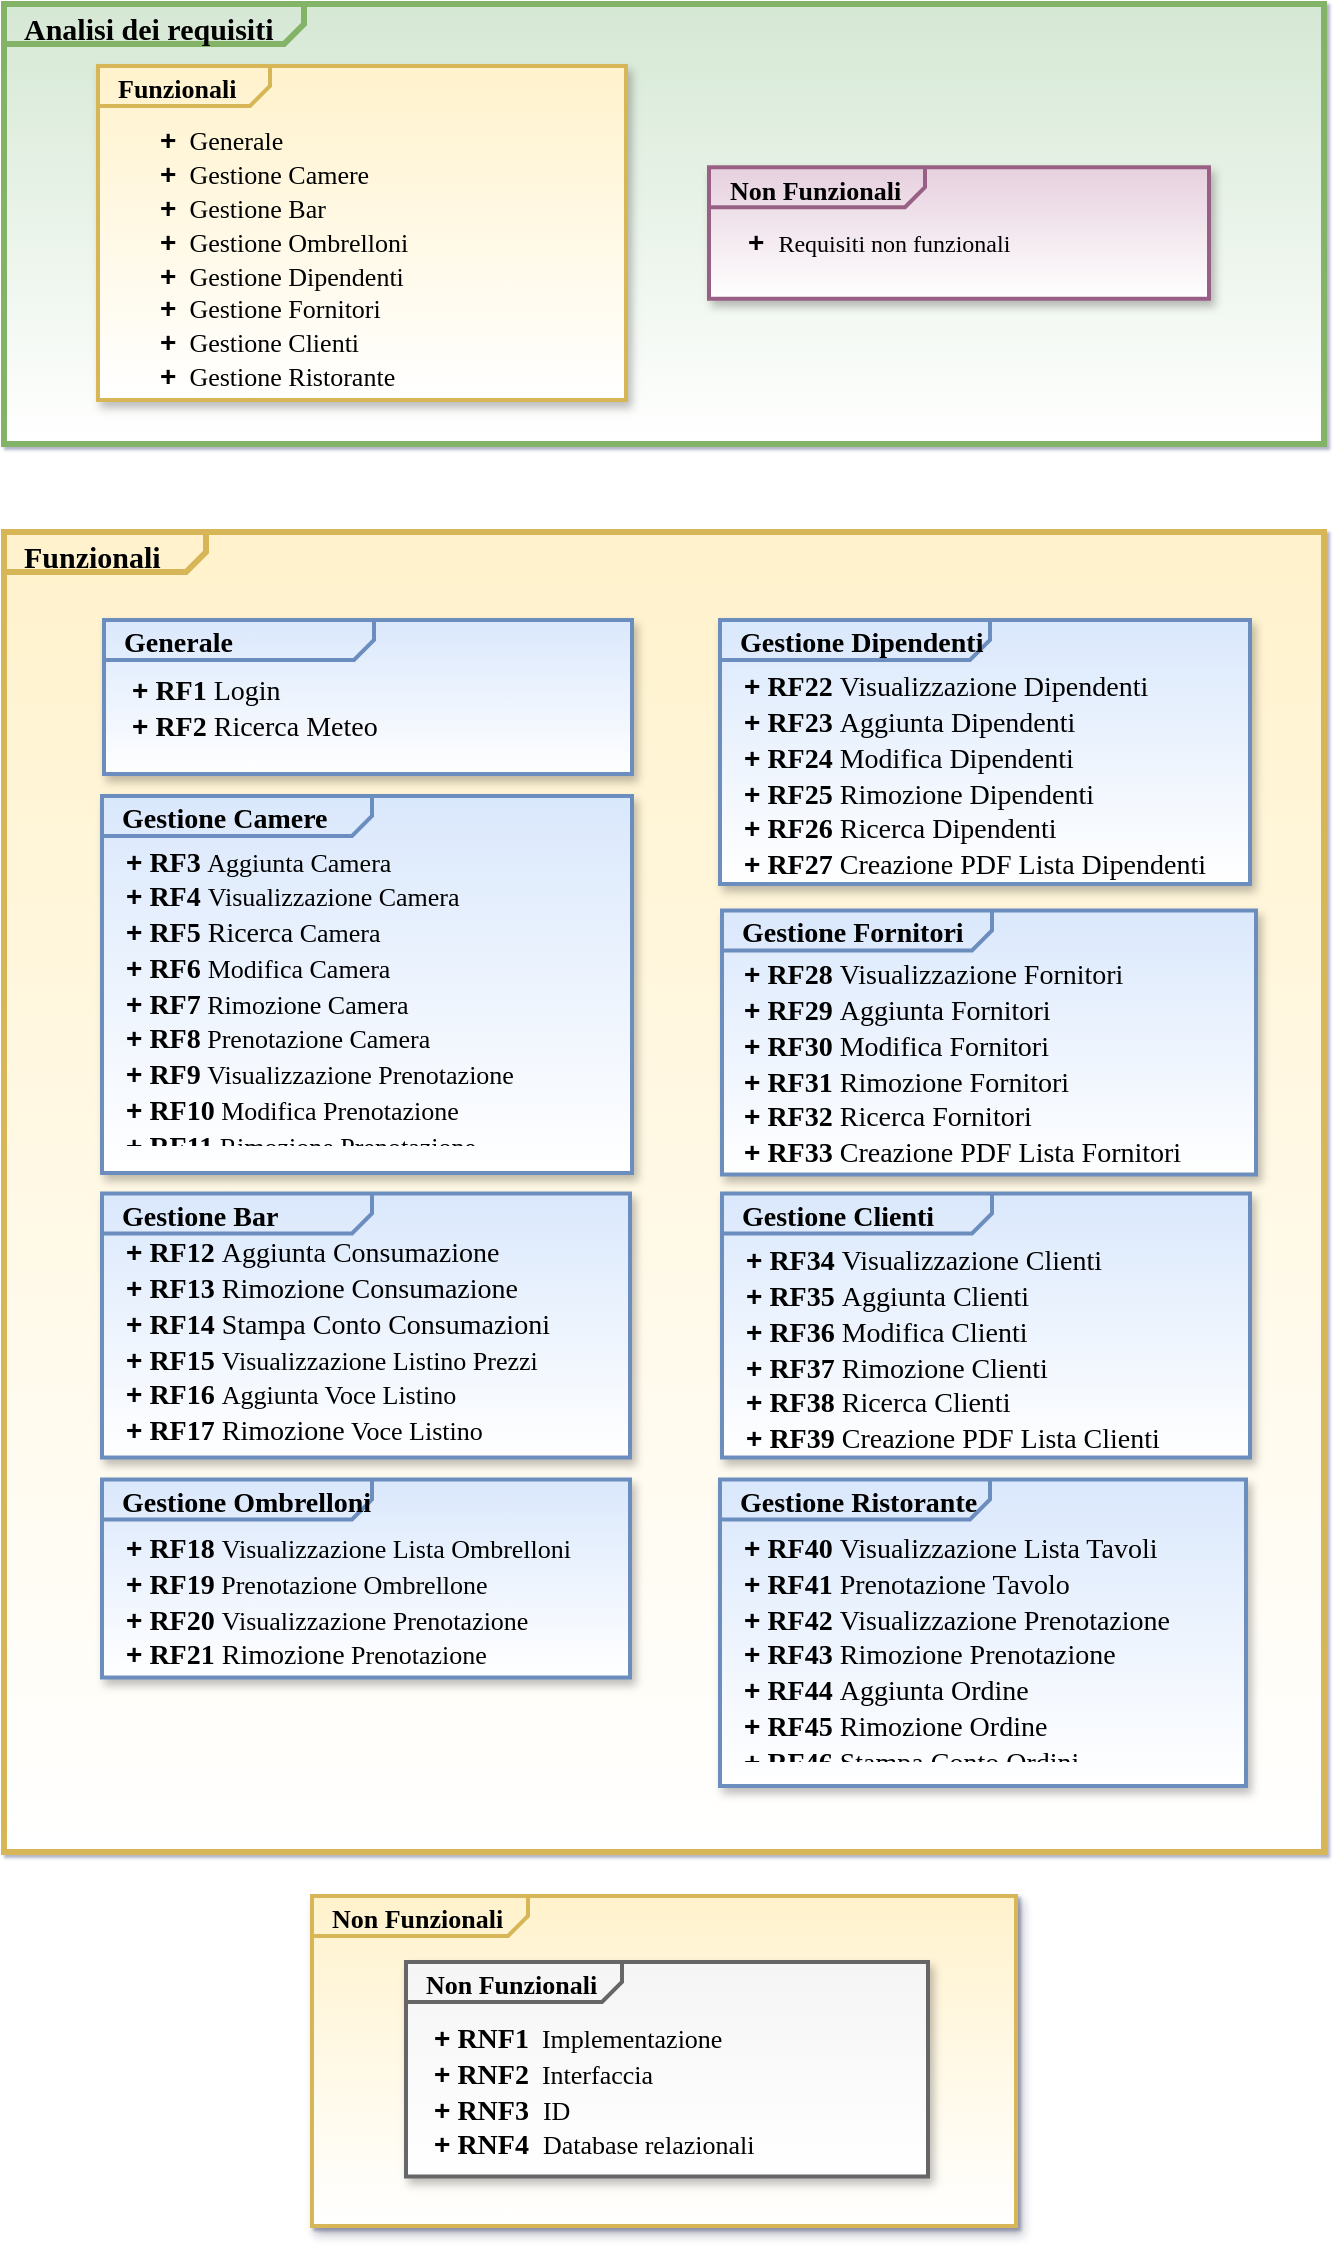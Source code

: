 <mxfile version="14.8.6" type="github">
  <diagram id="C5RBs43oDa-KdzZeNtuy" name="Page-1">
    <mxGraphModel dx="1124" dy="547" grid="1" gridSize="11" guides="1" tooltips="1" connect="1" arrows="1" fold="1" page="1" pageScale="1" pageWidth="827" pageHeight="1169" background="none" math="0" shadow="1">
      <root>
        <mxCell id="WIyWlLk6GJQsqaUBKTNV-0" />
        <mxCell id="WIyWlLk6GJQsqaUBKTNV-1" parent="WIyWlLk6GJQsqaUBKTNV-0" />
        <mxCell id="D3HDeSOzt5VXVgKv0Lmd-0" value="&lt;p style=&quot;margin: 0px ; margin-top: 4px ; margin-left: 10px ; text-align: left&quot;&gt;&lt;b&gt;&lt;font style=&quot;font-size: 15px&quot; face=&quot;Times New Roman&quot;&gt;Funzionali&lt;/font&gt;&lt;/b&gt;&lt;/p&gt;" style="html=1;shape=mxgraph.sysml.package;align=left;spacingLeft=5;verticalAlign=top;spacingTop=0;labelX=101;html=1;overflow=fill;strokeColor=#d6b656;fillColor=#fff2cc;strokeWidth=3;noLabel=0;autosize=0;gradientColor=#FFFFFF;" parent="WIyWlLk6GJQsqaUBKTNV-1" vertex="1">
          <mxGeometry x="44" y="308" width="660" height="660" as="geometry" />
        </mxCell>
        <mxCell id="D3HDeSOzt5VXVgKv0Lmd-4" value="&lt;p style=&quot;margin: 0px ; margin-top: 4px ; margin-left: 10px ; text-align: left&quot;&gt;&lt;b&gt;&lt;font face=&quot;Times New Roman&quot; style=&quot;font-size: 15px&quot;&gt;Analisi dei requisiti&lt;/font&gt;&lt;/b&gt;&lt;/p&gt;" style="html=1;shape=mxgraph.sysml.package;align=left;spacingLeft=5;verticalAlign=top;spacingTop=-3;labelX=150;html=1;overflow=fill;strokeColor=#82b366;strokeWidth=3;fillColor=#d5e8d4;gradientColor=#FFFFFF;" parent="WIyWlLk6GJQsqaUBKTNV-1" vertex="1">
          <mxGeometry x="44" y="44" width="660" height="220" as="geometry" />
        </mxCell>
        <mxCell id="D3HDeSOzt5VXVgKv0Lmd-6" value="&lt;p style=&quot;margin: 0px ; margin-top: 4px ; margin-left: 10px ; text-align: left&quot;&gt;&lt;b&gt;&lt;font style=&quot;font-size: 13px&quot; face=&quot;Times New Roman&quot;&gt;Non Funzionali&lt;/font&gt;&lt;/b&gt;&lt;/p&gt;" style="html=1;shape=mxgraph.sysml.package;align=left;spacingLeft=5;verticalAlign=top;spacingTop=-3;labelX=108;html=1;overflow=fill;strokeColor=#996185;strokeWidth=2;fontSize=12;fillColor=#e6d0de;shadow=1;gradientColor=#FFFFFF;" parent="WIyWlLk6GJQsqaUBKTNV-1" vertex="1">
          <mxGeometry x="396.5" y="125.63" width="250" height="65.75" as="geometry" />
        </mxCell>
        <mxCell id="D3HDeSOzt5VXVgKv0Lmd-5" value="&lt;p style=&quot;margin: 0px ; margin-top: 4px ; margin-left: 10px ; text-align: left&quot;&gt;&lt;b&gt;&lt;font face=&quot;Times New Roman&quot; style=&quot;font-size: 13px&quot;&gt;Funzionali&lt;/font&gt;&lt;/b&gt;&lt;/p&gt;" style="html=1;shape=mxgraph.sysml.package;align=left;spacingLeft=5;verticalAlign=top;spacingTop=-3;labelX=86;html=1;overflow=fill;fontSize=12;strokeColor=#d6b656;fillColor=#fff2cc;strokeWidth=2;shadow=1;gradientColor=#FFFFFF;" parent="WIyWlLk6GJQsqaUBKTNV-1" vertex="1">
          <mxGeometry x="91" y="75" width="264" height="167" as="geometry" />
        </mxCell>
        <mxCell id="Pwwx5OgXnvk-JeBYDkTg-12" value="&lt;font style=&quot;font-size: 14px&quot;&gt;&lt;font&gt;&lt;b&gt;&lt;font style=&quot;font-size: 14px&quot;&gt;+&lt;/font&gt;&lt;font face=&quot;Times New Roman&quot; style=&quot;font-size: 13px&quot;&gt;&amp;nbsp;&amp;nbsp;&lt;/font&gt;&lt;/b&gt;&lt;/font&gt;&lt;span style=&quot;font-size: 13px ; font-family: &amp;#34;times new roman&amp;#34;&quot;&gt;Generale&lt;/span&gt;&lt;br&gt;&lt;b&gt;&lt;font style=&quot;font-size: 14px&quot;&gt;+&lt;/font&gt;&lt;/b&gt;&lt;span style=&quot;font-size: 13px ; font-family: &amp;#34;times new roman&amp;#34;&quot;&gt;&amp;nbsp;&lt;/span&gt;&lt;span style=&quot;font-size: 13px ; font-family: &amp;#34;times new roman&amp;#34;&quot;&gt;&amp;nbsp;Gestione Camere&lt;/span&gt;&lt;br&gt;&lt;b&gt;&lt;font style=&quot;font-size: 14px&quot;&gt;+&lt;/font&gt;&lt;/b&gt;&lt;span style=&quot;font-size: 13px ; font-family: &amp;#34;times new roman&amp;#34;&quot;&gt;&amp;nbsp; Gestione Bar&lt;/span&gt;&lt;br&gt;&lt;b&gt;&lt;font style=&quot;font-size: 14px&quot;&gt;+&lt;/font&gt;&lt;/b&gt;&lt;span style=&quot;font-size: 13px ; font-family: &amp;#34;times new roman&amp;#34;&quot;&gt;&amp;nbsp;&lt;/span&gt;&lt;span style=&quot;font-family: &amp;#34;times new roman&amp;#34; ; font-size: 13px&quot;&gt;&amp;nbsp;Gestione Ombrelloni&lt;br&gt;&lt;/span&gt;&lt;b&gt;+&lt;/b&gt;&lt;span style=&quot;font-size: 13px ; font-family: &amp;#34;times new roman&amp;#34;&quot;&gt;&amp;nbsp;&lt;/span&gt;&lt;span style=&quot;font-family: &amp;#34;times new roman&amp;#34; ; font-size: 13px&quot;&gt;&amp;nbsp;Gestione Dipendenti&lt;br&gt;&lt;/span&gt;&lt;b&gt;+&lt;/b&gt;&lt;span style=&quot;font-size: 13px ; font-family: &amp;#34;times new roman&amp;#34;&quot;&gt;&amp;nbsp;&lt;/span&gt;&lt;span style=&quot;font-family: &amp;#34;times new roman&amp;#34; ; font-size: 13px&quot;&gt;&amp;nbsp;Gestione Fornitori&lt;br&gt;&lt;/span&gt;&lt;b&gt;+&lt;/b&gt;&lt;span style=&quot;font-size: 13px ; font-family: &amp;#34;times new roman&amp;#34;&quot;&gt;&amp;nbsp;&lt;/span&gt;&lt;span style=&quot;font-family: &amp;#34;times new roman&amp;#34; ; font-size: 13px&quot;&gt;&amp;nbsp;Gestione Clienti&lt;/span&gt;&lt;span style=&quot;font-family: &amp;#34;times new roman&amp;#34; ; font-size: 13px&quot;&gt;&lt;br&gt;&lt;/span&gt;&lt;b&gt;+&lt;/b&gt;&lt;span style=&quot;font-size: 13px ; font-family: &amp;#34;times new roman&amp;#34;&quot;&gt;&amp;nbsp;&lt;/span&gt;&lt;span style=&quot;font-family: &amp;#34;times new roman&amp;#34; ; font-size: 13px&quot;&gt;&amp;nbsp;Gestione Ristorante&lt;br&gt;&lt;/span&gt;&lt;/font&gt;" style="text;strokeColor=none;fillColor=none;html=1;whiteSpace=wrap;verticalAlign=middle;overflow=hidden;" parent="WIyWlLk6GJQsqaUBKTNV-1" vertex="1">
          <mxGeometry x="120" y="99" width="160" height="143" as="geometry" />
        </mxCell>
        <mxCell id="Pwwx5OgXnvk-JeBYDkTg-14" value="&lt;b style=&quot;font-size: 14px&quot;&gt;+&lt;font face=&quot;Times New Roman&quot;&gt;&amp;nbsp;&amp;nbsp;&lt;/font&gt;&lt;/b&gt;&lt;span style=&quot;font-family: &amp;#34;times new roman&amp;#34;&quot;&gt;Requisiti non funzionali&lt;br&gt;&lt;/span&gt;" style="text;html=1;whiteSpace=wrap;verticalAlign=middle;overflow=hidden;" parent="WIyWlLk6GJQsqaUBKTNV-1" vertex="1">
          <mxGeometry x="414" y="143" width="180" height="39" as="geometry" />
        </mxCell>
        <mxCell id="D3HDeSOzt5VXVgKv0Lmd-7" value="&lt;p style=&quot;margin: 0px ; margin-top: 4px ; margin-left: 10px ; text-align: left&quot;&gt;&lt;b&gt;&lt;font style=&quot;font-size: 14px&quot; face=&quot;Times New Roman&quot;&gt;Gestione Camere&lt;/font&gt;&lt;/b&gt;&lt;/p&gt;" style="html=1;shape=mxgraph.sysml.package;align=left;spacingLeft=5;verticalAlign=top;spacingTop=-3;labelX=135;html=1;overflow=fill;strokeColor=#6c8ebf;strokeWidth=2;fontSize=12;fillColor=#dae8fc;shadow=1;gradientColor=#FFFFFF;" parent="WIyWlLk6GJQsqaUBKTNV-1" vertex="1">
          <mxGeometry x="93" y="440" width="265" height="188.5" as="geometry" />
        </mxCell>
        <mxCell id="D3HDeSOzt5VXVgKv0Lmd-12" value="&lt;font&gt;&lt;font&gt;&lt;font style=&quot;font-weight: bold ; font-size: 14px&quot;&gt;&lt;font face=&quot;Helvetica&quot;&gt;+&lt;/font&gt; RF3&lt;/font&gt;&lt;font style=&quot;font-size: 13px&quot;&gt;&lt;b&gt;&amp;nbsp;&lt;/b&gt;Aggiunta Camera&lt;br&gt;&lt;/font&gt;&lt;/font&gt;&lt;font face=&quot;Helvetica&quot; style=&quot;font-size: 14px ; font-weight: 700&quot;&gt;+&lt;/font&gt;&lt;span style=&quot;font-size: 14px ; font-weight: 700&quot;&gt;&amp;nbsp;RF4&lt;/span&gt;&lt;span style=&quot;font-size: 14px ; font-weight: 700&quot;&gt;&amp;nbsp;&lt;/span&gt;&lt;font style=&quot;font-size: 13px&quot;&gt;Visualizzazione Camera&lt;br&gt;&lt;/font&gt;&lt;font face=&quot;Helvetica&quot; style=&quot;font-size: 14px ; font-weight: 700&quot;&gt;+&lt;/font&gt;&lt;span style=&quot;font-size: 14px ; font-weight: 700&quot;&gt;&amp;nbsp;RF5&lt;/span&gt;&lt;span style=&quot;font-size: 14px ; font-weight: 700&quot;&gt;&amp;nbsp;&lt;/span&gt;&lt;span style=&quot;font-size: 14px&quot;&gt;Ricerca&lt;/span&gt;&lt;font style=&quot;font-size: 13px&quot;&gt;&amp;nbsp;Camera&lt;br&gt;&lt;/font&gt;&lt;font face=&quot;Helvetica&quot; style=&quot;font-size: 14px ; font-weight: 700&quot;&gt;+&lt;/font&gt;&lt;span style=&quot;font-size: 14px ; font-weight: 700&quot;&gt;&amp;nbsp;RF6&lt;/span&gt;&lt;span style=&quot;font-size: 14px ; font-weight: 700&quot;&gt;&amp;nbsp;&lt;/span&gt;&lt;font style=&quot;font-size: 13px&quot;&gt;Modifica Camera&lt;/font&gt;&lt;br&gt;&lt;font face=&quot;Helvetica&quot; style=&quot;font-size: 14px ; font-weight: 700&quot;&gt;+&lt;/font&gt;&lt;span style=&quot;font-size: 14px ; font-weight: 700&quot;&gt;&amp;nbsp;RF7&lt;/span&gt;&lt;span style=&quot;font-size: 13px&quot;&gt;&amp;nbsp;Rimozione&amp;nbsp;&lt;/span&gt;&lt;span style=&quot;font-size: 13px&quot;&gt;Camera&lt;/span&gt;&lt;br&gt;&lt;font face=&quot;Helvetica&quot; style=&quot;font-size: 14px ; font-weight: 700&quot;&gt;+&lt;/font&gt;&lt;span style=&quot;font-size: 14px ; font-weight: 700&quot;&gt;&amp;nbsp;RF8&lt;/span&gt;&lt;span style=&quot;font-size: 13px&quot;&gt;&amp;nbsp;Prenotazione Camera&lt;br&gt;&lt;/span&gt;&lt;font face=&quot;Helvetica&quot; style=&quot;font-size: 14px ; font-weight: 700&quot;&gt;+&lt;/font&gt;&lt;span style=&quot;font-size: 14px ; font-weight: 700&quot;&gt;&amp;nbsp;RF9&lt;/span&gt;&lt;span style=&quot;font-size: 13px&quot;&gt;&amp;nbsp;&lt;/span&gt;&lt;span style=&quot;font-size: 13px&quot;&gt;Visualizzazione Prenotazione&lt;/span&gt;&lt;br&gt;&lt;font face=&quot;Helvetica&quot; style=&quot;font-size: 14px ; font-weight: 700&quot;&gt;+&lt;/font&gt;&lt;span style=&quot;font-size: 14px ; font-weight: 700&quot;&gt;&amp;nbsp;RF10&lt;/span&gt;&lt;span style=&quot;font-size: 13px&quot;&gt;&amp;nbsp;&lt;/span&gt;&lt;span style=&quot;font-size: 13px&quot;&gt;Modifica Prenotazione&lt;/span&gt;&lt;br&gt;&lt;font face=&quot;Helvetica&quot; style=&quot;font-size: 14px ; font-weight: 700&quot;&gt;+&lt;/font&gt;&lt;span style=&quot;font-size: 14px ; font-weight: 700&quot;&gt;&amp;nbsp;RF11&lt;/span&gt;&lt;span style=&quot;font-size: 13px&quot;&gt;&amp;nbsp;&lt;/span&gt;&lt;span style=&quot;font-size: 13px&quot;&gt;Rimozione Prenotazione&lt;/span&gt;&lt;/font&gt;" style="text;strokeColor=none;fillColor=none;html=1;whiteSpace=wrap;verticalAlign=middle;overflow=hidden;fontFamily=Times New Roman;" parent="WIyWlLk6GJQsqaUBKTNV-1" vertex="1">
          <mxGeometry x="102.5" y="462" width="241" height="154" as="geometry" />
        </mxCell>
        <mxCell id="D3HDeSOzt5VXVgKv0Lmd-18" value="&lt;p style=&quot;margin: 0px ; margin-top: 4px ; margin-left: 10px ; text-align: left&quot;&gt;&lt;b&gt;&lt;font style=&quot;font-size: 13px&quot; face=&quot;Times New Roman&quot;&gt;Non Funzionali&lt;/font&gt;&lt;/b&gt;&lt;/p&gt;" style="html=1;shape=mxgraph.sysml.package;align=left;spacingLeft=5;verticalAlign=top;spacingTop=-3;labelX=108;html=1;overflow=fill;strokeWidth=2;fontSize=12;shadow=1;strokeColor=#d6b656;fillColor=#fff2cc;gradientColor=#FFFFFF;" parent="WIyWlLk6GJQsqaUBKTNV-1" vertex="1">
          <mxGeometry x="198" y="990" width="352" height="165" as="geometry" />
        </mxCell>
        <mxCell id="D3HDeSOzt5VXVgKv0Lmd-19" value="&lt;p style=&quot;margin: 0px ; margin-top: 4px ; margin-left: 10px ; text-align: left&quot;&gt;&lt;b&gt;&lt;font style=&quot;font-size: 13px&quot; face=&quot;Times New Roman&quot;&gt;Non Funzionali&lt;/font&gt;&lt;/b&gt;&lt;/p&gt;" style="html=1;shape=mxgraph.sysml.package;align=left;spacingLeft=5;verticalAlign=top;spacingTop=-3;labelX=108;html=1;overflow=fill;strokeWidth=2;fontSize=12;shadow=1;strokeColor=#666666;fillColor=#f5f5f5;gradientColor=#FFFFFF;" parent="WIyWlLk6GJQsqaUBKTNV-1" vertex="1">
          <mxGeometry x="245" y="1023" width="261" height="107.25" as="geometry" />
        </mxCell>
        <mxCell id="D3HDeSOzt5VXVgKv0Lmd-20" value="&lt;font&gt;&lt;font&gt;&lt;font style=&quot;font-weight: bold ; font-size: 14px&quot;&gt;&lt;font face=&quot;Helvetica&quot;&gt;+&lt;/font&gt;&amp;nbsp;RNF1&lt;/font&gt;&lt;font style=&quot;font-weight: bold ; font-size: 13px&quot;&gt;&amp;nbsp; &lt;/font&gt;&lt;font style=&quot;font-size: 13px&quot;&gt;Implementazione&lt;/font&gt;&lt;/font&gt;&lt;br&gt;&lt;font face=&quot;Helvetica&quot; style=&quot;font-size: 14px ; font-weight: 700&quot;&gt;+&lt;/font&gt;&lt;span style=&quot;font-size: 14px ; font-weight: 700&quot;&gt;&amp;nbsp;RNF&lt;/span&gt;&lt;b&gt;&lt;font style=&quot;font-size: 14px&quot;&gt;2&lt;/font&gt;&lt;/b&gt;&lt;span style=&quot;font-size: 13px&quot;&gt;&amp;nbsp;&lt;/span&gt;&lt;span style=&quot;font-size: 13px&quot;&gt;&amp;nbsp;Interfaccia&lt;br&gt;&lt;/span&gt;&lt;font&gt;&lt;font face=&quot;Helvetica&quot; style=&quot;font-size: 14px ; font-weight: 700&quot;&gt;+&lt;/font&gt;&lt;span style=&quot;font-size: 14px ; font-weight: 700&quot;&gt;&amp;nbsp;RNF3&lt;/span&gt;&lt;b style=&quot;font-size: 14px&quot;&gt;&amp;nbsp;&amp;nbsp;&lt;/b&gt;&lt;font style=&quot;font-size: 13px&quot;&gt;ID&lt;/font&gt;&lt;br&gt;&lt;/font&gt;&lt;font face=&quot;Helvetica&quot; style=&quot;font-size: 14px ; font-weight: 700&quot;&gt;+&lt;/font&gt;&lt;span style=&quot;font-size: 14px ; font-weight: 700&quot;&gt;&amp;nbsp;RNF4&lt;/span&gt;&lt;b&gt;&lt;font style=&quot;font-size: 14px&quot;&gt;&amp;nbsp;&amp;nbsp;&lt;/font&gt;&lt;/b&gt;&lt;span style=&quot;font-size: 13px&quot;&gt;Database relazionali&lt;/span&gt;&lt;br&gt;&lt;/font&gt;" style="text;strokeColor=none;fillColor=none;html=1;whiteSpace=wrap;verticalAlign=middle;overflow=hidden;fontFamily=Times New Roman;" parent="WIyWlLk6GJQsqaUBKTNV-1" vertex="1">
          <mxGeometry x="257" y="1045.25" width="183" height="85" as="geometry" />
        </mxCell>
        <mxCell id="4B_8ZGpId8C0Z32hghVD-11" value="&lt;p style=&quot;margin: 0px ; margin-top: 4px ; margin-left: 10px ; text-align: left&quot;&gt;&lt;b&gt;&lt;font style=&quot;font-size: 14px&quot; face=&quot;Times New Roman&quot;&gt;Gestione Ombrelloni&lt;/font&gt;&lt;/b&gt;&lt;/p&gt;" style="html=1;shape=mxgraph.sysml.package;align=left;spacingLeft=5;verticalAlign=top;spacingTop=-3;labelX=135;html=1;overflow=fill;strokeColor=#6c8ebf;strokeWidth=2;fontSize=12;fillColor=#dae8fc;shadow=1;gradientColor=#FFFFFF;" vertex="1" parent="WIyWlLk6GJQsqaUBKTNV-1">
          <mxGeometry x="93" y="781.75" width="264" height="99" as="geometry" />
        </mxCell>
        <mxCell id="4B_8ZGpId8C0Z32hghVD-12" value="&lt;p style=&quot;margin: 0px ; margin-top: 4px ; margin-left: 10px ; text-align: left&quot;&gt;&lt;b&gt;&lt;font style=&quot;font-size: 14px&quot; face=&quot;Times New Roman&quot;&gt;Gestione Bar&lt;/font&gt;&lt;/b&gt;&lt;/p&gt;" style="html=1;shape=mxgraph.sysml.package;align=left;spacingLeft=5;verticalAlign=top;spacingTop=-3;labelX=135;html=1;overflow=fill;strokeColor=#6c8ebf;strokeWidth=2;fontSize=12;fillColor=#dae8fc;shadow=1;gradientColor=#FFFFFF;" vertex="1" parent="WIyWlLk6GJQsqaUBKTNV-1">
          <mxGeometry x="93" y="638.75" width="264" height="132" as="geometry" />
        </mxCell>
        <mxCell id="4B_8ZGpId8C0Z32hghVD-13" value="&lt;p style=&quot;margin: 0px ; margin-top: 4px ; margin-left: 10px ; text-align: left&quot;&gt;&lt;font face=&quot;Times New Roman&quot;&gt;&lt;span style=&quot;font-size: 14px&quot;&gt;&lt;b&gt;Gestione Ristorante&lt;/b&gt;&lt;/span&gt;&lt;/font&gt;&lt;/p&gt;" style="html=1;shape=mxgraph.sysml.package;align=left;spacingLeft=5;verticalAlign=top;spacingTop=-3;labelX=135;html=1;overflow=fill;strokeColor=#6c8ebf;strokeWidth=2;fontSize=12;fillColor=#dae8fc;shadow=1;gradientColor=#FFFFFF;" vertex="1" parent="WIyWlLk6GJQsqaUBKTNV-1">
          <mxGeometry x="402" y="781.75" width="263" height="153.25" as="geometry" />
        </mxCell>
        <mxCell id="4B_8ZGpId8C0Z32hghVD-14" value="&lt;p style=&quot;margin: 0px ; margin-top: 4px ; margin-left: 10px ; text-align: left&quot;&gt;&lt;b&gt;&lt;font style=&quot;font-size: 14px&quot; face=&quot;Times New Roman&quot;&gt;Gestione Clienti&lt;/font&gt;&lt;/b&gt;&lt;/p&gt;" style="html=1;shape=mxgraph.sysml.package;align=left;spacingLeft=5;verticalAlign=top;spacingTop=-3;labelX=135;html=1;overflow=fill;strokeColor=#6c8ebf;strokeWidth=2;fontSize=12;fillColor=#dae8fc;shadow=1;gradientColor=#FFFFFF;" vertex="1" parent="WIyWlLk6GJQsqaUBKTNV-1">
          <mxGeometry x="403" y="638.75" width="264" height="132" as="geometry" />
        </mxCell>
        <mxCell id="4B_8ZGpId8C0Z32hghVD-15" value="&lt;p style=&quot;margin: 0px ; margin-top: 4px ; margin-left: 10px ; text-align: left&quot;&gt;&lt;font face=&quot;Times New Roman&quot;&gt;&lt;span style=&quot;font-size: 14px&quot;&gt;&lt;b&gt;Generale&lt;/b&gt;&lt;/span&gt;&lt;/font&gt;&lt;/p&gt;" style="html=1;shape=mxgraph.sysml.package;align=left;spacingLeft=5;verticalAlign=top;spacingTop=-3;labelX=135;html=1;overflow=fill;strokeColor=#6c8ebf;strokeWidth=2;fontSize=12;fillColor=#dae8fc;shadow=1;gradientColor=#FFFFFF;" vertex="1" parent="WIyWlLk6GJQsqaUBKTNV-1">
          <mxGeometry x="94" y="352" width="264" height="77" as="geometry" />
        </mxCell>
        <mxCell id="4B_8ZGpId8C0Z32hghVD-16" value="&lt;font&gt;&lt;font&gt;&lt;font style=&quot;font-weight: bold ; font-size: 14px&quot;&gt;&lt;font face=&quot;Helvetica&quot;&gt;+&lt;/font&gt;&amp;nbsp;RF18&amp;nbsp;&lt;font style=&quot;font-weight: 400 ; font-size: 13px&quot;&gt;Visualizzazione Lista Ombrelloni&lt;/font&gt;&lt;br style=&quot;font-size: 12px ; font-weight: 400&quot;&gt;&lt;font face=&quot;Helvetica&quot;&gt;+&lt;/font&gt; RF19&lt;/font&gt;&lt;font style=&quot;font-size: 13px&quot;&gt;&lt;b&gt;&amp;nbsp;&lt;/b&gt;Prenotazione Ombrellone&lt;br&gt;&lt;/font&gt;&lt;/font&gt;&lt;font face=&quot;Helvetica&quot; style=&quot;font-size: 14px ; font-weight: 700&quot;&gt;+&lt;/font&gt;&lt;span style=&quot;font-size: 14px ; font-weight: 700&quot;&gt;&amp;nbsp;RF20&lt;/span&gt;&lt;span style=&quot;font-size: 14px ; font-weight: 700&quot;&gt;&amp;nbsp;&lt;/span&gt;&lt;font style=&quot;font-size: 13px&quot;&gt;Visualizzazione Prenotazione&lt;/font&gt;&lt;br&gt;&lt;font face=&quot;Helvetica&quot; style=&quot;font-size: 14px ; font-weight: 700&quot;&gt;+&lt;/font&gt;&lt;span style=&quot;font-size: 14px ; font-weight: 700&quot;&gt;&amp;nbsp;RF21&amp;nbsp;&lt;/span&gt;&lt;span style=&quot;font-size: 14px&quot;&gt;Rimozione&lt;/span&gt;&lt;font style=&quot;font-size: 13px&quot;&gt;&amp;nbsp;Prenotazione&lt;/font&gt;&lt;/font&gt;" style="text;strokeColor=none;fillColor=none;html=1;whiteSpace=wrap;verticalAlign=middle;overflow=hidden;fontFamily=Times New Roman;" vertex="1" parent="WIyWlLk6GJQsqaUBKTNV-1">
          <mxGeometry x="103" y="805.25" width="238" height="75.5" as="geometry" />
        </mxCell>
        <mxCell id="4B_8ZGpId8C0Z32hghVD-17" value="&lt;font&gt;&lt;font&gt;&lt;font style=&quot;font-weight: bold ; font-size: 14px&quot;&gt;&lt;font face=&quot;Helvetica&quot;&gt;+&lt;/font&gt;&amp;nbsp;RF12&lt;/font&gt;&lt;font style=&quot;font-size: 14px&quot;&gt;&amp;nbsp;Aggiunta Consumazione&lt;br&gt;&lt;/font&gt;&lt;font&gt;&lt;font style=&quot;font-weight: bold ; font-size: 14px&quot;&gt;&lt;font face=&quot;Helvetica&quot;&gt;+&lt;/font&gt;&amp;nbsp;RF13&lt;/font&gt;&lt;font style=&quot;font-size: 14px&quot;&gt;&amp;nbsp;Rimozione Consumazione&lt;br&gt;&lt;/font&gt;&lt;font style=&quot;font-weight: bold ; font-size: 14px&quot;&gt;&lt;font face=&quot;Helvetica&quot;&gt;+&lt;/font&gt;&amp;nbsp;RF14&lt;/font&gt;&lt;font style=&quot;font-size: 14px&quot;&gt;&amp;nbsp;Stampa Conto Consumazioni&lt;/font&gt;&lt;br&gt;&lt;font face=&quot;Helvetica&quot; style=&quot;font-size: 14px ; font-weight: bold&quot;&gt;+&lt;/font&gt;&lt;span style=&quot;font-size: 14px&quot;&gt;&lt;b&gt; RF15&lt;/b&gt;&amp;nbsp;&lt;/span&gt;&lt;/font&gt;&lt;font style=&quot;font-size: 13px&quot;&gt;Visualizzazione Listino Prezzi&lt;br&gt;&lt;/font&gt;&lt;/font&gt;&lt;font face=&quot;Helvetica&quot; style=&quot;font-size: 14px ; font-weight: 700&quot;&gt;+&lt;/font&gt;&lt;span style=&quot;font-size: 14px ; font-weight: 700&quot;&gt;&amp;nbsp;RF16&lt;/span&gt;&lt;span style=&quot;font-size: 14px&quot;&gt;&amp;nbsp;&lt;/span&gt;&lt;span style=&quot;font-size: 13px&quot;&gt;Aggiunta Voce Listino&lt;/span&gt;&lt;br&gt;&lt;font face=&quot;Helvetica&quot; style=&quot;font-size: 14px ; font-weight: 700&quot;&gt;+&lt;/font&gt;&lt;span style=&quot;font-size: 14px ; font-weight: 700&quot;&gt;&amp;nbsp;RF17&lt;/span&gt;&lt;span style=&quot;font-size: 14px&quot;&gt;&amp;nbsp;&lt;/span&gt;&lt;span style=&quot;font-size: 14px&quot;&gt;Rimozione&lt;/span&gt;&lt;font style=&quot;font-size: 13px&quot;&gt;&amp;nbsp;Voce Listino&lt;/font&gt;&lt;/font&gt;" style="text;strokeColor=none;fillColor=none;html=1;whiteSpace=wrap;verticalAlign=middle;overflow=hidden;fontFamily=Times New Roman;" vertex="1" parent="WIyWlLk6GJQsqaUBKTNV-1">
          <mxGeometry x="103" y="645" width="220" height="136.5" as="geometry" />
        </mxCell>
        <mxCell id="4B_8ZGpId8C0Z32hghVD-18" value="&lt;font&gt;&lt;font&gt;&lt;font style=&quot;font-weight: bold ; font-size: 14px&quot;&gt;&lt;font face=&quot;Helvetica&quot;&gt;+&lt;/font&gt;&amp;nbsp;RF40&lt;/font&gt;&lt;font style=&quot;font-size: 14px&quot;&gt;&amp;nbsp;Visualizzazione Lista Tavoli&lt;br&gt;&lt;/font&gt;&lt;font&gt;&lt;font style=&quot;font-weight: bold ; font-size: 14px&quot;&gt;&lt;font face=&quot;Helvetica&quot;&gt;+&lt;/font&gt;&amp;nbsp;RF41&lt;/font&gt;&lt;font style=&quot;font-size: 14px&quot;&gt;&amp;nbsp;Prenotazione Tavolo&lt;br&gt;&lt;/font&gt;&lt;font style=&quot;font-weight: bold ; font-size: 14px&quot;&gt;&lt;font face=&quot;Helvetica&quot;&gt;+&lt;/font&gt;&amp;nbsp;RF42&lt;/font&gt;&lt;font style=&quot;font-size: 14px&quot;&gt;&amp;nbsp;Visualizzazione Prenotazione&lt;/font&gt;&lt;br&gt;&lt;font face=&quot;Helvetica&quot; style=&quot;font-size: 14px ; font-weight: bold&quot;&gt;+&lt;/font&gt;&lt;span style=&quot;font-size: 14px&quot;&gt;&lt;b&gt; RF43&lt;/b&gt;&amp;nbsp;Rimozione Prenotazione&lt;/span&gt;&lt;/font&gt;&lt;font style=&quot;font-size: 13px&quot;&gt;&lt;br&gt;&lt;/font&gt;&lt;/font&gt;&lt;font face=&quot;Helvetica&quot; style=&quot;font-size: 14px ; font-weight: 700&quot;&gt;+&lt;/font&gt;&lt;span style=&quot;font-size: 14px ; font-weight: 700&quot;&gt;&amp;nbsp;RF44&lt;/span&gt;&lt;span style=&quot;font-size: 14px&quot;&gt;&amp;nbsp;Aggiunta Ordine&lt;/span&gt;&lt;br&gt;&lt;font face=&quot;Helvetica&quot; style=&quot;font-size: 14px ; font-weight: 700&quot;&gt;+&lt;/font&gt;&lt;span style=&quot;font-size: 14px ; font-weight: 700&quot;&gt;&amp;nbsp;RF45&amp;nbsp;&lt;/span&gt;&lt;span style=&quot;font-size: 14px&quot;&gt;Rimozione Ordine&lt;br&gt;&lt;/span&gt;&lt;font face=&quot;Helvetica&quot; style=&quot;font-size: 14px ; font-weight: 700&quot;&gt;+&lt;/font&gt;&lt;span style=&quot;font-size: 14px ; font-weight: 700&quot;&gt;&amp;nbsp;RF46&lt;/span&gt;&lt;span style=&quot;font-size: 14px&quot;&gt;&amp;nbsp;Stampa Conto Ordini&lt;/span&gt;&lt;span style=&quot;font-size: 14px&quot;&gt;&lt;br&gt;&lt;/span&gt;&lt;/font&gt;" style="text;strokeColor=none;fillColor=none;html=1;whiteSpace=wrap;verticalAlign=middle;overflow=hidden;fontFamily=Times New Roman;" vertex="1" parent="WIyWlLk6GJQsqaUBKTNV-1">
          <mxGeometry x="411.5" y="805.25" width="220" height="118.75" as="geometry" />
        </mxCell>
        <mxCell id="4B_8ZGpId8C0Z32hghVD-20" value="&lt;font&gt;&lt;font&gt;&lt;font style=&quot;font-weight: bold ; font-size: 14px&quot;&gt;&lt;font face=&quot;Helvetica&quot;&gt;+&lt;/font&gt;&amp;nbsp;RF34&lt;/font&gt;&lt;font style=&quot;font-size: 14px&quot;&gt;&amp;nbsp;Visualizzazione Clienti&lt;br&gt;&lt;/font&gt;&lt;font&gt;&lt;font style=&quot;font-weight: bold ; font-size: 14px&quot;&gt;&lt;font face=&quot;Helvetica&quot;&gt;+&lt;/font&gt;&amp;nbsp;RF35&lt;/font&gt;&lt;font style=&quot;font-size: 14px&quot;&gt;&amp;nbsp;Aggiunta Clienti&lt;br&gt;&lt;/font&gt;&lt;font style=&quot;font-weight: bold ; font-size: 14px&quot;&gt;&lt;font face=&quot;Helvetica&quot;&gt;+&lt;/font&gt;&amp;nbsp;RF36&lt;/font&gt;&lt;font style=&quot;font-size: 14px&quot;&gt;&amp;nbsp;Modifica Clienti&lt;/font&gt;&lt;br&gt;&lt;font face=&quot;Helvetica&quot; style=&quot;font-size: 14px ; font-weight: bold&quot;&gt;+&lt;/font&gt;&lt;span style=&quot;font-size: 14px&quot;&gt;&lt;b&gt; RF37&lt;/b&gt;&amp;nbsp;Rimozione Clienti&lt;/span&gt;&lt;/font&gt;&lt;font style=&quot;font-size: 13px&quot;&gt;&lt;br&gt;&lt;/font&gt;&lt;/font&gt;&lt;font face=&quot;Helvetica&quot; style=&quot;font-size: 14px ; font-weight: 700&quot;&gt;+&lt;/font&gt;&lt;span style=&quot;font-size: 14px ; font-weight: 700&quot;&gt;&amp;nbsp;RF38&lt;/span&gt;&lt;span style=&quot;font-size: 14px&quot;&gt;&amp;nbsp;Ricerca Clienti&lt;/span&gt;&lt;br&gt;&lt;font face=&quot;Helvetica&quot; style=&quot;font-size: 14px ; font-weight: 700&quot;&gt;+&lt;/font&gt;&lt;span style=&quot;font-size: 14px ; font-weight: 700&quot;&gt;&amp;nbsp;RF39&lt;/span&gt;&lt;span style=&quot;font-size: 14px&quot;&gt;&amp;nbsp;Creazione PDF Lista Clienti&lt;/span&gt;&lt;/font&gt;" style="text;strokeColor=none;fillColor=none;html=1;whiteSpace=wrap;verticalAlign=middle;overflow=hidden;fontFamily=Times New Roman;" vertex="1" parent="WIyWlLk6GJQsqaUBKTNV-1">
          <mxGeometry x="413" y="660.75" width="236" height="111.5" as="geometry" />
        </mxCell>
        <mxCell id="4B_8ZGpId8C0Z32hghVD-21" value="&lt;font&gt;&lt;font&gt;&lt;font style=&quot;font-weight: bold ; font-size: 14px&quot;&gt;&lt;font face=&quot;Helvetica&quot;&gt;+&lt;/font&gt;&amp;nbsp;RF1&lt;/font&gt;&lt;font style=&quot;font-size: 14px&quot;&gt;&amp;nbsp;Login&lt;br&gt;&lt;font style=&quot;font-weight: bold&quot;&gt;&lt;font face=&quot;Helvetica&quot;&gt;+&lt;/font&gt;&amp;nbsp;RF2&lt;/font&gt;&amp;nbsp;Ricerca Meteo&lt;br&gt;&lt;/font&gt;&lt;/font&gt;&lt;/font&gt;" style="text;strokeColor=none;fillColor=none;html=1;whiteSpace=wrap;verticalAlign=middle;overflow=hidden;fontFamily=Times New Roman;" vertex="1" parent="WIyWlLk6GJQsqaUBKTNV-1">
          <mxGeometry x="106" y="374" width="240" height="43.75" as="geometry" />
        </mxCell>
        <mxCell id="4B_8ZGpId8C0Z32hghVD-31" value="&lt;p style=&quot;margin: 0px ; margin-top: 4px ; margin-left: 10px ; text-align: left&quot;&gt;&lt;b&gt;&lt;font style=&quot;font-size: 14px&quot; face=&quot;Times New Roman&quot;&gt;Gestione Dipendenti&lt;/font&gt;&lt;/b&gt;&lt;/p&gt;" style="html=1;shape=mxgraph.sysml.package;align=left;spacingLeft=5;verticalAlign=top;spacingTop=-3;labelX=135;html=1;overflow=fill;strokeColor=#6c8ebf;strokeWidth=2;fontSize=12;fillColor=#dae8fc;shadow=1;gradientColor=#FFFFFF;" vertex="1" parent="WIyWlLk6GJQsqaUBKTNV-1">
          <mxGeometry x="402" y="352" width="265" height="132" as="geometry" />
        </mxCell>
        <mxCell id="4B_8ZGpId8C0Z32hghVD-32" value="&lt;font style=&quot;font-size: 14px&quot;&gt;&lt;font style=&quot;font-size: 14px&quot;&gt;&lt;font style=&quot;font-size: 14px&quot;&gt;&lt;font style=&quot;font-weight: bold ; font-size: 14px&quot;&gt;&lt;font face=&quot;Helvetica&quot; style=&quot;font-size: 14px&quot;&gt;+&lt;/font&gt;&amp;nbsp;RF22&lt;/font&gt;&lt;font style=&quot;font-size: 14px&quot;&gt;&amp;nbsp;Visualizzazione Dipendenti&lt;br&gt;&lt;/font&gt;&lt;font style=&quot;font-size: 14px&quot;&gt;&lt;font style=&quot;font-weight: bold ; font-size: 14px&quot;&gt;&lt;font face=&quot;Helvetica&quot; style=&quot;font-size: 14px&quot;&gt;+&lt;/font&gt;&amp;nbsp;RF23&lt;/font&gt;&lt;font style=&quot;font-size: 14px&quot;&gt;&amp;nbsp;Aggiunta Dipendenti&lt;br&gt;&lt;/font&gt;&lt;font style=&quot;font-weight: bold ; font-size: 14px&quot;&gt;&lt;font face=&quot;Helvetica&quot; style=&quot;font-size: 14px&quot;&gt;+&lt;/font&gt;&amp;nbsp;RF24&lt;/font&gt;&lt;font style=&quot;font-size: 14px&quot;&gt;&amp;nbsp;Modifica&amp;nbsp;&lt;/font&gt;Dipendenti&lt;br&gt;&lt;font face=&quot;Helvetica&quot; style=&quot;font-weight: bold ; font-size: 14px&quot;&gt;+&lt;/font&gt;&lt;b&gt; RF25&lt;/b&gt;&amp;nbsp;Rimozione&amp;nbsp;&lt;/font&gt;&lt;font style=&quot;font-size: 14px&quot;&gt;Dipendenti&lt;br&gt;&lt;/font&gt;&lt;/font&gt;&lt;font face=&quot;Helvetica&quot; style=&quot;font-weight: 700 ; font-size: 14px&quot;&gt;+&lt;/font&gt;&lt;span style=&quot;font-weight: 700&quot;&gt;&amp;nbsp;RF26&lt;/span&gt;&amp;nbsp;Ricerca&amp;nbsp;Dipendenti&lt;br&gt;&lt;font face=&quot;Helvetica&quot; style=&quot;font-weight: 700 ; font-size: 14px&quot;&gt;+&lt;/font&gt;&lt;span style=&quot;font-weight: 700&quot;&gt;&amp;nbsp;RF27&lt;/span&gt;&amp;nbsp;Creazione PDF Lista&amp;nbsp;&lt;/font&gt;Dipendenti&lt;/font&gt;" style="text;strokeColor=none;fillColor=none;html=1;whiteSpace=wrap;verticalAlign=middle;overflow=hidden;fontFamily=Times New Roman;" vertex="1" parent="WIyWlLk6GJQsqaUBKTNV-1">
          <mxGeometry x="412" y="374" width="248" height="111.5" as="geometry" />
        </mxCell>
        <mxCell id="4B_8ZGpId8C0Z32hghVD-33" value="&lt;p style=&quot;margin: 0px ; margin-top: 4px ; margin-left: 10px ; text-align: left&quot;&gt;&lt;b&gt;&lt;font style=&quot;font-size: 14px&quot; face=&quot;Times New Roman&quot;&gt;Gestione Fornitori&lt;/font&gt;&lt;/b&gt;&lt;/p&gt;" style="html=1;shape=mxgraph.sysml.package;align=left;spacingLeft=5;verticalAlign=top;spacingTop=-3;labelX=135;html=1;overflow=fill;strokeColor=#6c8ebf;strokeWidth=2;fontSize=12;fillColor=#dae8fc;shadow=1;gradientColor=#FFFFFF;" vertex="1" parent="WIyWlLk6GJQsqaUBKTNV-1">
          <mxGeometry x="403" y="497.25" width="267" height="132" as="geometry" />
        </mxCell>
        <mxCell id="4B_8ZGpId8C0Z32hghVD-34" value="&lt;font&gt;&lt;font&gt;&lt;font style=&quot;font-weight: bold ; font-size: 14px&quot;&gt;&lt;font face=&quot;Helvetica&quot;&gt;+&lt;/font&gt;&amp;nbsp;RF28&lt;/font&gt;&lt;font style=&quot;font-size: 14px&quot;&gt;&amp;nbsp;Visualizzazione Fornitori&lt;br&gt;&lt;/font&gt;&lt;font&gt;&lt;font style=&quot;font-weight: bold ; font-size: 14px&quot;&gt;&lt;font face=&quot;Helvetica&quot;&gt;+&lt;/font&gt;&amp;nbsp;RF29&lt;/font&gt;&lt;font style=&quot;font-size: 14px&quot;&gt;&amp;nbsp;Aggiunta Fornitori&lt;br&gt;&lt;/font&gt;&lt;font style=&quot;font-weight: bold ; font-size: 14px&quot;&gt;&lt;font face=&quot;Helvetica&quot;&gt;+&lt;/font&gt;&amp;nbsp;RF30&lt;/font&gt;&lt;font style=&quot;font-size: 14px&quot;&gt;&amp;nbsp;Modifica&amp;nbsp;&lt;/font&gt;&lt;span style=&quot;font-size: 14px&quot;&gt;Fornitori&lt;/span&gt;&lt;br&gt;&lt;font face=&quot;Helvetica&quot; style=&quot;font-size: 14px ; font-weight: bold&quot;&gt;+&lt;/font&gt;&lt;span style=&quot;font-size: 14px&quot;&gt;&lt;b&gt; RF31&lt;/b&gt;&amp;nbsp;Rimozione&amp;nbsp;&lt;/span&gt;&lt;/font&gt;&lt;font style=&quot;font-size: 13px&quot;&gt;&lt;span style=&quot;font-size: 14px&quot;&gt;Fornitori&lt;/span&gt;&lt;br&gt;&lt;/font&gt;&lt;/font&gt;&lt;font face=&quot;Helvetica&quot; style=&quot;font-size: 14px ; font-weight: 700&quot;&gt;+&lt;/font&gt;&lt;span style=&quot;font-size: 14px ; font-weight: 700&quot;&gt;&amp;nbsp;RF32&lt;/span&gt;&lt;span style=&quot;font-size: 14px&quot;&gt;&amp;nbsp;Ricerca&amp;nbsp;&lt;/span&gt;&lt;span style=&quot;font-size: 14px&quot;&gt;Fornitori&lt;/span&gt;&lt;br&gt;&lt;font face=&quot;Helvetica&quot; style=&quot;font-size: 14px ; font-weight: 700&quot;&gt;+&lt;/font&gt;&lt;span style=&quot;font-size: 14px ; font-weight: 700&quot;&gt;&amp;nbsp;RF33&lt;/span&gt;&lt;span style=&quot;font-size: 14px&quot;&gt;&amp;nbsp;Creazione PDF Lista&amp;nbsp;&lt;/span&gt;&lt;/font&gt;&lt;span style=&quot;font-size: 14px&quot;&gt;Fornitori&lt;/span&gt;" style="text;strokeColor=none;fillColor=none;html=1;whiteSpace=wrap;verticalAlign=middle;overflow=hidden;fontFamily=Times New Roman;" vertex="1" parent="WIyWlLk6GJQsqaUBKTNV-1">
          <mxGeometry x="411.5" y="517.75" width="237.5" height="111.5" as="geometry" />
        </mxCell>
      </root>
    </mxGraphModel>
  </diagram>
</mxfile>
